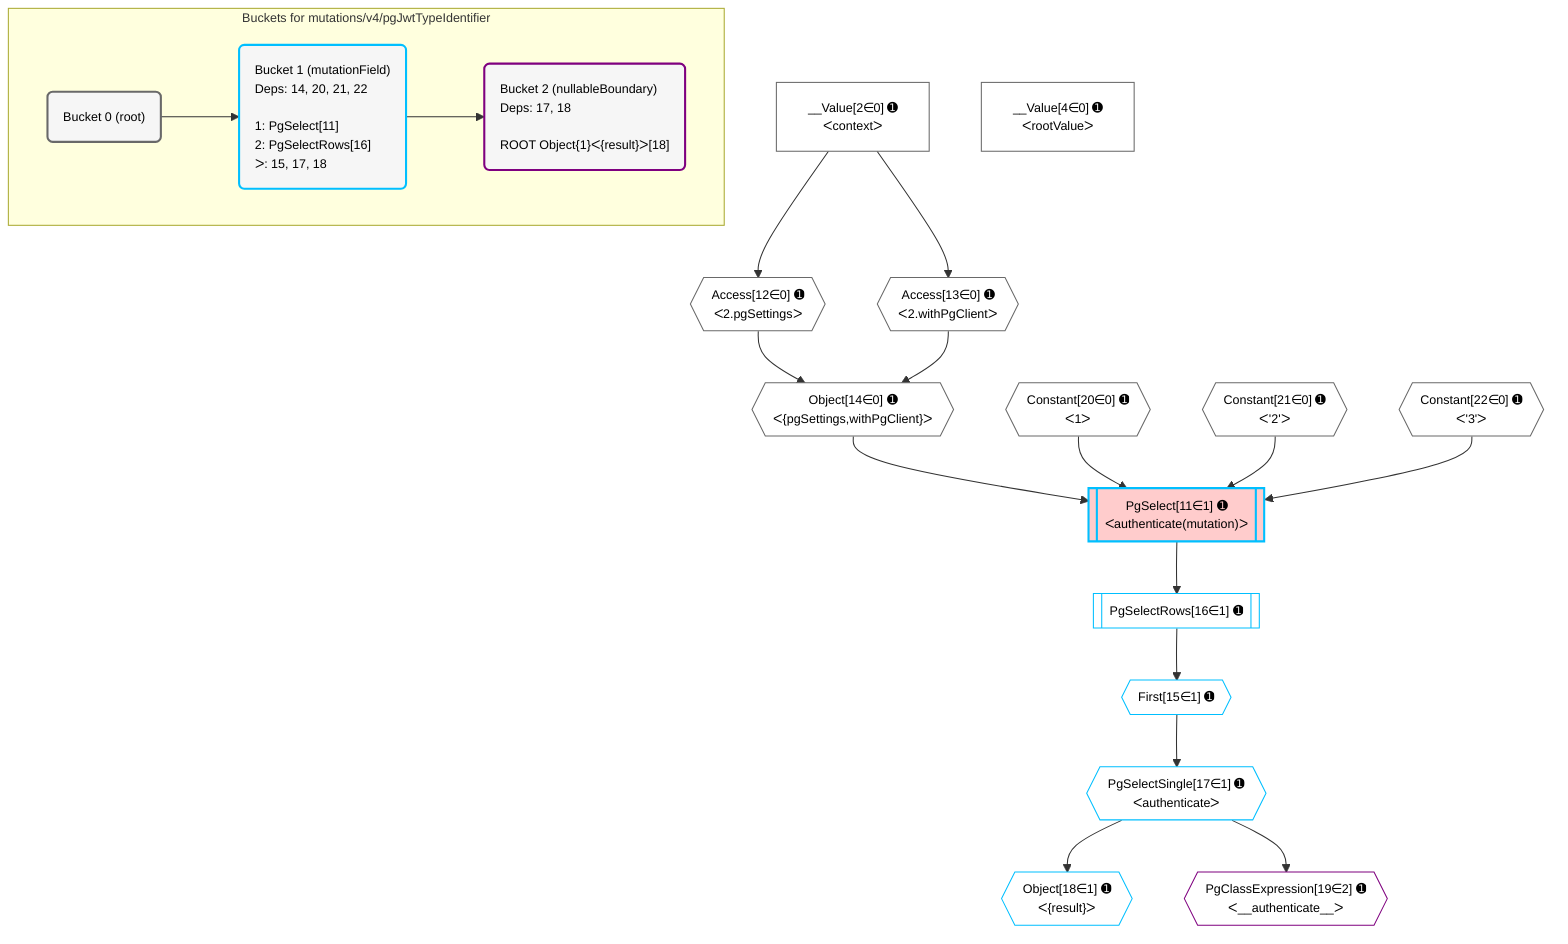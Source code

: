%%{init: {'themeVariables': { 'fontSize': '12px'}}}%%
graph TD
    classDef path fill:#eee,stroke:#000,color:#000
    classDef plan fill:#fff,stroke-width:1px,color:#000
    classDef itemplan fill:#fff,stroke-width:2px,color:#000
    classDef unbatchedplan fill:#dff,stroke-width:1px,color:#000
    classDef sideeffectplan fill:#fcc,stroke-width:2px,color:#000
    classDef bucket fill:#f6f6f6,color:#000,stroke-width:2px,text-align:left


    %% plan dependencies
    Object14{{"Object[14∈0] ➊<br />ᐸ{pgSettings,withPgClient}ᐳ"}}:::plan
    Access12{{"Access[12∈0] ➊<br />ᐸ2.pgSettingsᐳ"}}:::plan
    Access13{{"Access[13∈0] ➊<br />ᐸ2.withPgClientᐳ"}}:::plan
    Access12 & Access13 --> Object14
    __Value2["__Value[2∈0] ➊<br />ᐸcontextᐳ"]:::plan
    __Value2 --> Access12
    __Value2 --> Access13
    __Value4["__Value[4∈0] ➊<br />ᐸrootValueᐳ"]:::plan
    Constant20{{"Constant[20∈0] ➊<br />ᐸ1ᐳ"}}:::plan
    Constant21{{"Constant[21∈0] ➊<br />ᐸ'2'ᐳ"}}:::plan
    Constant22{{"Constant[22∈0] ➊<br />ᐸ'3'ᐳ"}}:::plan
    PgSelect11[["PgSelect[11∈1] ➊<br />ᐸauthenticate(mutation)ᐳ"]]:::sideeffectplan
    Object14 & Constant20 & Constant21 & Constant22 --> PgSelect11
    First15{{"First[15∈1] ➊"}}:::plan
    PgSelectRows16[["PgSelectRows[16∈1] ➊"]]:::plan
    PgSelectRows16 --> First15
    PgSelect11 --> PgSelectRows16
    PgSelectSingle17{{"PgSelectSingle[17∈1] ➊<br />ᐸauthenticateᐳ"}}:::plan
    First15 --> PgSelectSingle17
    Object18{{"Object[18∈1] ➊<br />ᐸ{result}ᐳ"}}:::plan
    PgSelectSingle17 --> Object18
    PgClassExpression19{{"PgClassExpression[19∈2] ➊<br />ᐸ__authenticate__ᐳ"}}:::plan
    PgSelectSingle17 --> PgClassExpression19

    %% define steps

    subgraph "Buckets for mutations/v4/pgJwtTypeIdentifier"
    Bucket0("Bucket 0 (root)"):::bucket
    classDef bucket0 stroke:#696969
    class Bucket0,__Value2,__Value4,Access12,Access13,Object14,Constant20,Constant21,Constant22 bucket0
    Bucket1("Bucket 1 (mutationField)<br />Deps: 14, 20, 21, 22<br /><br />1: PgSelect[11]<br />2: PgSelectRows[16]<br />ᐳ: 15, 17, 18"):::bucket
    classDef bucket1 stroke:#00bfff
    class Bucket1,PgSelect11,First15,PgSelectRows16,PgSelectSingle17,Object18 bucket1
    Bucket2("Bucket 2 (nullableBoundary)<br />Deps: 17, 18<br /><br />ROOT Object{1}ᐸ{result}ᐳ[18]"):::bucket
    classDef bucket2 stroke:#7f007f
    class Bucket2,PgClassExpression19 bucket2
    Bucket0 --> Bucket1
    Bucket1 --> Bucket2
    end